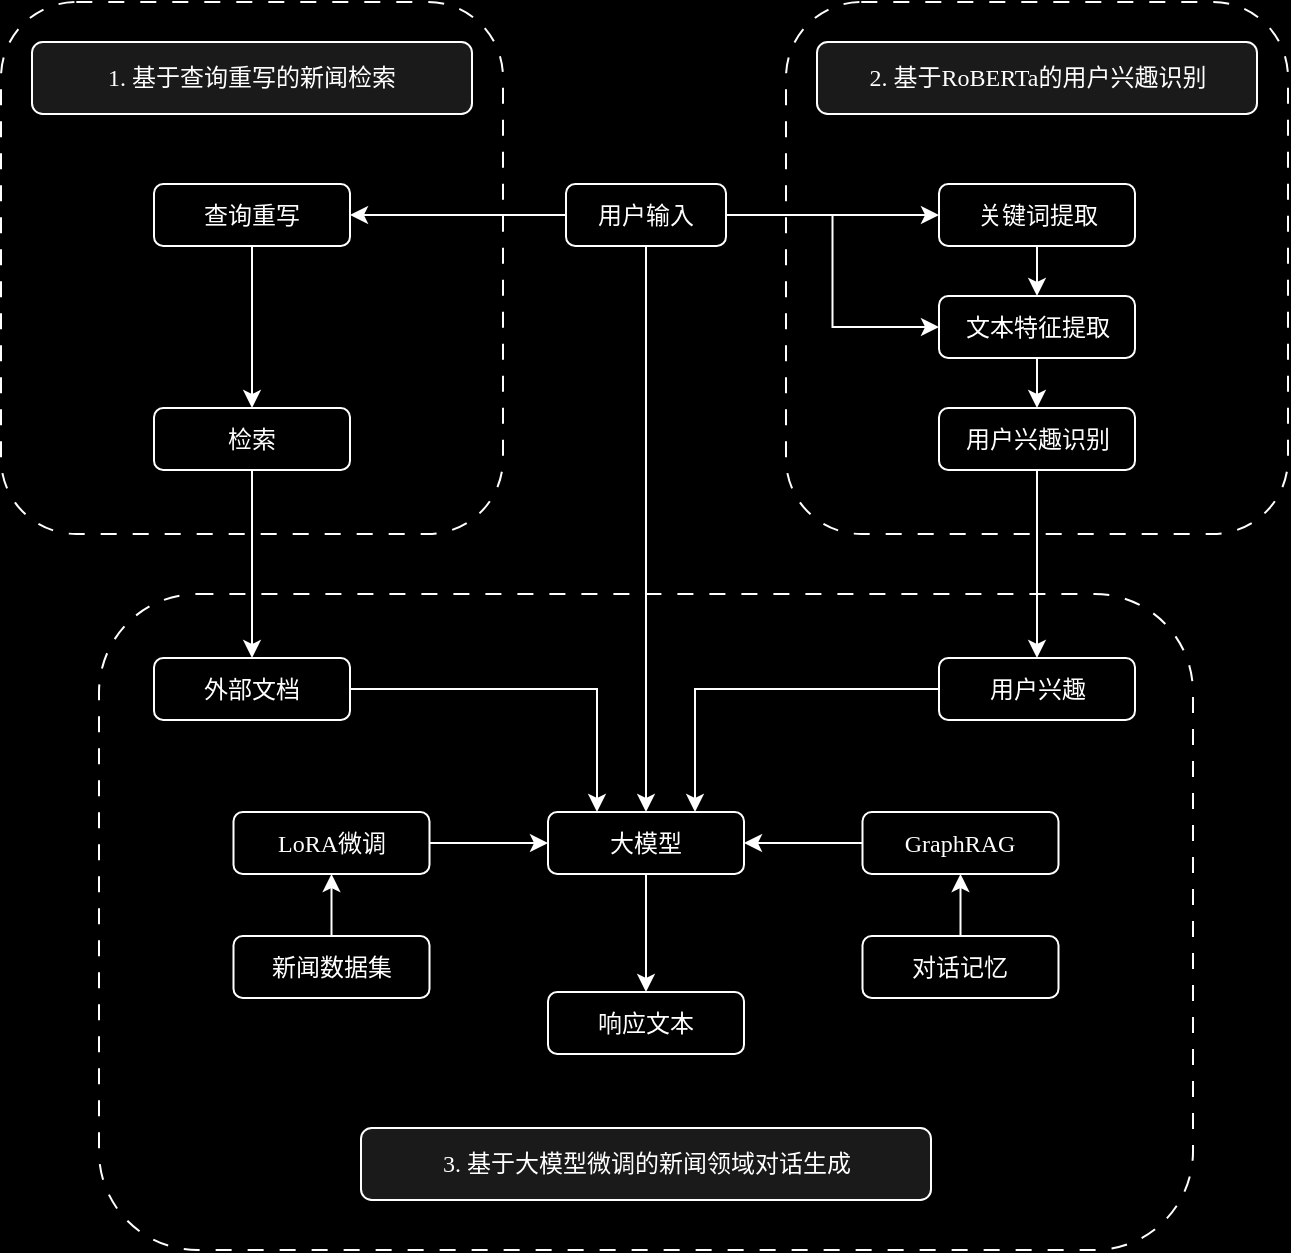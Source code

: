 <mxfile version="24.8.6">
  <diagram name="第 1 页" id="2pApoZcItzPtdxT0ktsj">
    <mxGraphModel dx="1226" dy="625" grid="0" gridSize="10" guides="1" tooltips="1" connect="1" arrows="1" fold="1" page="1" pageScale="1" pageWidth="827" pageHeight="1169" background="#000000" math="0" shadow="0">
      <root>
        <mxCell id="0" />
        <mxCell id="1" parent="0" />
        <mxCell id="x18zFKb1hzi-fj8LNEtB-25" value="" style="rounded=1;whiteSpace=wrap;html=1;arcSize=15;fillColor=none;strokeColor=#FFFFFF;dashed=1;dashPattern=8 8;" parent="1" vertex="1">
          <mxGeometry x="150.5" y="355" width="547" height="328" as="geometry" />
        </mxCell>
        <mxCell id="x18zFKb1hzi-fj8LNEtB-1" value="" style="rounded=1;whiteSpace=wrap;html=1;arcSize=15;fillColor=none;strokeColor=#FFFFFF;dashed=1;dashPattern=8 8;" parent="1" vertex="1">
          <mxGeometry x="101.5" y="59" width="251" height="266" as="geometry" />
        </mxCell>
        <mxCell id="B8AgfdGvmkef68D36bw8-1" style="edgeStyle=orthogonalEdgeStyle;rounded=0;orthogonalLoop=1;jettySize=auto;html=1;entryX=0.5;entryY=0;entryDx=0;entryDy=0;strokeColor=#FFFFFF;" edge="1" parent="1" source="x18zFKb1hzi-fj8LNEtB-2" target="x18zFKb1hzi-fj8LNEtB-6">
          <mxGeometry relative="1" as="geometry" />
        </mxCell>
        <mxCell id="x18zFKb1hzi-fj8LNEtB-2" value="&lt;font face=&quot;宋体&quot; color=&quot;#ffffff&quot;&gt;查询重写&lt;/font&gt;" style="rounded=1;whiteSpace=wrap;html=1;fillColor=#000000;strokeColor=#FFFFFF;" parent="1" vertex="1">
          <mxGeometry x="178" y="150" width="98" height="31" as="geometry" />
        </mxCell>
        <mxCell id="x18zFKb1hzi-fj8LNEtB-35" style="edgeStyle=orthogonalEdgeStyle;rounded=0;orthogonalLoop=1;jettySize=auto;html=1;exitX=0.5;exitY=1;exitDx=0;exitDy=0;strokeColor=#FFFFFF;entryX=0.5;entryY=0;entryDx=0;entryDy=0;" parent="1" source="x18zFKb1hzi-fj8LNEtB-6" target="x18zFKb1hzi-fj8LNEtB-37" edge="1">
          <mxGeometry relative="1" as="geometry" />
        </mxCell>
        <mxCell id="x18zFKb1hzi-fj8LNEtB-6" value="&lt;font face=&quot;宋体&quot; color=&quot;#ffffff&quot;&gt;检索&lt;/font&gt;" style="rounded=1;whiteSpace=wrap;html=1;fillColor=#000000;strokeColor=#FFFFFF;" parent="1" vertex="1">
          <mxGeometry x="178" y="262" width="98" height="31" as="geometry" />
        </mxCell>
        <mxCell id="x18zFKb1hzi-fj8LNEtB-10" value="&lt;font face=&quot;宋体&quot; color=&quot;#ffffff&quot;&gt;1. 基于查询重写的新闻检索&lt;/font&gt;" style="rounded=1;whiteSpace=wrap;html=1;fillColor=#1A1A1A;strokeColor=#FFFFFF;" parent="1" vertex="1">
          <mxGeometry x="117" y="79" width="220" height="36" as="geometry" />
        </mxCell>
        <mxCell id="x18zFKb1hzi-fj8LNEtB-11" value="" style="rounded=1;whiteSpace=wrap;html=1;arcSize=15;fillColor=none;strokeColor=#FFFFFF;dashed=1;dashPattern=8 8;" parent="1" vertex="1">
          <mxGeometry x="494" y="59" width="251" height="266" as="geometry" />
        </mxCell>
        <mxCell id="x18zFKb1hzi-fj8LNEtB-19" style="edgeStyle=orthogonalEdgeStyle;rounded=0;orthogonalLoop=1;jettySize=auto;html=1;exitX=0.5;exitY=1;exitDx=0;exitDy=0;entryX=0.5;entryY=0;entryDx=0;entryDy=0;strokeColor=#FFFFFF;" parent="1" source="x18zFKb1hzi-fj8LNEtB-13" target="x18zFKb1hzi-fj8LNEtB-14" edge="1">
          <mxGeometry relative="1" as="geometry" />
        </mxCell>
        <mxCell id="x18zFKb1hzi-fj8LNEtB-13" value="&lt;font face=&quot;宋体&quot; color=&quot;#ffffff&quot;&gt;关键词提取&lt;/font&gt;" style="rounded=1;whiteSpace=wrap;html=1;fillColor=#000000;strokeColor=#FFFFFF;" parent="1" vertex="1">
          <mxGeometry x="570.5" y="150" width="98" height="31" as="geometry" />
        </mxCell>
        <mxCell id="x18zFKb1hzi-fj8LNEtB-20" style="edgeStyle=orthogonalEdgeStyle;rounded=0;orthogonalLoop=1;jettySize=auto;html=1;exitX=0.5;exitY=1;exitDx=0;exitDy=0;entryX=0.5;entryY=0;entryDx=0;entryDy=0;strokeColor=#FFFFFF;" parent="1" source="x18zFKb1hzi-fj8LNEtB-14" target="x18zFKb1hzi-fj8LNEtB-15" edge="1">
          <mxGeometry relative="1" as="geometry" />
        </mxCell>
        <mxCell id="x18zFKb1hzi-fj8LNEtB-14" value="&lt;font face=&quot;宋体&quot; color=&quot;#ffffff&quot;&gt;文本特征提取&lt;/font&gt;" style="rounded=1;whiteSpace=wrap;html=1;fillColor=#000000;strokeColor=#FFFFFF;" parent="1" vertex="1">
          <mxGeometry x="570.5" y="206" width="98" height="31" as="geometry" />
        </mxCell>
        <mxCell id="x18zFKb1hzi-fj8LNEtB-39" style="edgeStyle=orthogonalEdgeStyle;rounded=0;orthogonalLoop=1;jettySize=auto;html=1;exitX=0.5;exitY=1;exitDx=0;exitDy=0;entryX=0.5;entryY=0;entryDx=0;entryDy=0;strokeColor=#FFFFFF;" parent="1" source="x18zFKb1hzi-fj8LNEtB-15" target="x18zFKb1hzi-fj8LNEtB-38" edge="1">
          <mxGeometry relative="1" as="geometry" />
        </mxCell>
        <mxCell id="x18zFKb1hzi-fj8LNEtB-15" value="&lt;font face=&quot;宋体&quot; color=&quot;#ffffff&quot;&gt;用户兴趣识别&lt;/font&gt;" style="rounded=1;whiteSpace=wrap;html=1;fillColor=#000000;strokeColor=#FFFFFF;" parent="1" vertex="1">
          <mxGeometry x="570.5" y="262" width="98" height="31" as="geometry" />
        </mxCell>
        <mxCell id="x18zFKb1hzi-fj8LNEtB-17" value="&lt;font face=&quot;宋体&quot; color=&quot;#ffffff&quot;&gt;2. 基于RoBERTa的用户兴趣识别&lt;/font&gt;" style="rounded=1;whiteSpace=wrap;html=1;fillColor=#1A1A1A;strokeColor=#FFFFFF;align=center;verticalAlign=middle;fontFamily=Helvetica;fontSize=12;fontColor=default;" parent="1" vertex="1">
          <mxGeometry x="509.5" y="79" width="220" height="36" as="geometry" />
        </mxCell>
        <mxCell id="x18zFKb1hzi-fj8LNEtB-22" style="edgeStyle=orthogonalEdgeStyle;rounded=0;orthogonalLoop=1;jettySize=auto;html=1;exitX=0;exitY=0.5;exitDx=0;exitDy=0;entryX=1;entryY=0.5;entryDx=0;entryDy=0;strokeColor=#FFFFFF;" parent="1" source="x18zFKb1hzi-fj8LNEtB-21" target="x18zFKb1hzi-fj8LNEtB-2" edge="1">
          <mxGeometry relative="1" as="geometry" />
        </mxCell>
        <mxCell id="x18zFKb1hzi-fj8LNEtB-23" style="edgeStyle=orthogonalEdgeStyle;rounded=0;orthogonalLoop=1;jettySize=auto;html=1;exitX=1;exitY=0.5;exitDx=0;exitDy=0;entryX=0;entryY=0.5;entryDx=0;entryDy=0;strokeColor=#FFFFFF;" parent="1" source="x18zFKb1hzi-fj8LNEtB-21" target="x18zFKb1hzi-fj8LNEtB-13" edge="1">
          <mxGeometry relative="1" as="geometry" />
        </mxCell>
        <mxCell id="x18zFKb1hzi-fj8LNEtB-24" style="edgeStyle=orthogonalEdgeStyle;rounded=0;orthogonalLoop=1;jettySize=auto;html=1;exitX=1;exitY=0.5;exitDx=0;exitDy=0;entryX=0;entryY=0.5;entryDx=0;entryDy=0;strokeColor=#FFFFFF;" parent="1" source="x18zFKb1hzi-fj8LNEtB-21" target="x18zFKb1hzi-fj8LNEtB-14" edge="1">
          <mxGeometry relative="1" as="geometry" />
        </mxCell>
        <mxCell id="x18zFKb1hzi-fj8LNEtB-53" style="edgeStyle=orthogonalEdgeStyle;rounded=0;orthogonalLoop=1;jettySize=auto;html=1;exitX=0.5;exitY=1;exitDx=0;exitDy=0;entryX=0.5;entryY=0;entryDx=0;entryDy=0;strokeColor=#FFFFFF;" parent="1" source="x18zFKb1hzi-fj8LNEtB-21" target="x18zFKb1hzi-fj8LNEtB-27" edge="1">
          <mxGeometry relative="1" as="geometry" />
        </mxCell>
        <mxCell id="x18zFKb1hzi-fj8LNEtB-21" value="&lt;font face=&quot;宋体&quot; color=&quot;#ffffff&quot;&gt;用户输入&lt;/font&gt;" style="rounded=1;whiteSpace=wrap;html=1;fillColor=#000000;strokeColor=#FFFFFF;" parent="1" vertex="1">
          <mxGeometry x="384" y="150" width="80" height="31" as="geometry" />
        </mxCell>
        <mxCell id="x18zFKb1hzi-fj8LNEtB-46" style="edgeStyle=orthogonalEdgeStyle;rounded=0;orthogonalLoop=1;jettySize=auto;html=1;exitX=0.5;exitY=1;exitDx=0;exitDy=0;entryX=0.5;entryY=0;entryDx=0;entryDy=0;strokeColor=#FFFFFF;" parent="1" source="x18zFKb1hzi-fj8LNEtB-27" target="x18zFKb1hzi-fj8LNEtB-40" edge="1">
          <mxGeometry relative="1" as="geometry" />
        </mxCell>
        <mxCell id="x18zFKb1hzi-fj8LNEtB-27" value="&lt;font face=&quot;宋体&quot; color=&quot;#ffffff&quot;&gt;大模型&lt;/font&gt;" style="rounded=1;whiteSpace=wrap;html=1;fillColor=#000000;strokeColor=#FFFFFF;" parent="1" vertex="1">
          <mxGeometry x="375" y="464" width="98" height="31" as="geometry" />
        </mxCell>
        <mxCell id="x18zFKb1hzi-fj8LNEtB-31" value="&lt;font face=&quot;宋体&quot; color=&quot;#ffffff&quot;&gt;3. 基于大模型微调的新闻领域对话生成&lt;/font&gt;" style="rounded=1;whiteSpace=wrap;html=1;fillColor=#1A1A1A;strokeColor=#FFFFFF;" parent="1" vertex="1">
          <mxGeometry x="281.5" y="622" width="285" height="36" as="geometry" />
        </mxCell>
        <mxCell id="x18zFKb1hzi-fj8LNEtB-47" style="edgeStyle=orthogonalEdgeStyle;rounded=0;orthogonalLoop=1;jettySize=auto;html=1;exitX=1;exitY=0.5;exitDx=0;exitDy=0;entryX=0.25;entryY=0;entryDx=0;entryDy=0;strokeColor=#FFFFFF;" parent="1" source="x18zFKb1hzi-fj8LNEtB-37" target="x18zFKb1hzi-fj8LNEtB-27" edge="1">
          <mxGeometry relative="1" as="geometry" />
        </mxCell>
        <mxCell id="x18zFKb1hzi-fj8LNEtB-37" value="&lt;font face=&quot;宋体&quot; color=&quot;#ffffff&quot;&gt;外部文档&lt;/font&gt;" style="rounded=1;whiteSpace=wrap;html=1;fillColor=#000000;strokeColor=#FFFFFF;" parent="1" vertex="1">
          <mxGeometry x="178" y="387" width="98" height="31" as="geometry" />
        </mxCell>
        <mxCell id="x18zFKb1hzi-fj8LNEtB-50" style="edgeStyle=orthogonalEdgeStyle;rounded=0;orthogonalLoop=1;jettySize=auto;html=1;exitX=0;exitY=0.5;exitDx=0;exitDy=0;entryX=0.75;entryY=0;entryDx=0;entryDy=0;strokeColor=#FFFFFF;" parent="1" source="x18zFKb1hzi-fj8LNEtB-38" target="x18zFKb1hzi-fj8LNEtB-27" edge="1">
          <mxGeometry relative="1" as="geometry" />
        </mxCell>
        <mxCell id="x18zFKb1hzi-fj8LNEtB-38" value="&lt;font face=&quot;宋体&quot; color=&quot;#ffffff&quot;&gt;用户兴趣&lt;/font&gt;" style="rounded=1;whiteSpace=wrap;html=1;fillColor=#000000;strokeColor=#FFFFFF;" parent="1" vertex="1">
          <mxGeometry x="570.5" y="387" width="98" height="31" as="geometry" />
        </mxCell>
        <mxCell id="x18zFKb1hzi-fj8LNEtB-40" value="&lt;font face=&quot;宋体&quot; color=&quot;#ffffff&quot;&gt;响应文本&lt;/font&gt;" style="rounded=1;whiteSpace=wrap;html=1;fillColor=#000000;strokeColor=#FFFFFF;" parent="1" vertex="1">
          <mxGeometry x="375" y="554" width="98" height="31" as="geometry" />
        </mxCell>
        <mxCell id="x18zFKb1hzi-fj8LNEtB-42" style="edgeStyle=orthogonalEdgeStyle;rounded=0;orthogonalLoop=1;jettySize=auto;html=1;exitX=1;exitY=0.5;exitDx=0;exitDy=0;entryX=0;entryY=0.5;entryDx=0;entryDy=0;strokeColor=#FFFFFF;" parent="1" source="x18zFKb1hzi-fj8LNEtB-41" target="x18zFKb1hzi-fj8LNEtB-27" edge="1">
          <mxGeometry relative="1" as="geometry" />
        </mxCell>
        <mxCell id="x18zFKb1hzi-fj8LNEtB-41" value="&lt;font face=&quot;宋体&quot; color=&quot;#ffffff&quot;&gt;LoRA微调&lt;/font&gt;" style="rounded=1;whiteSpace=wrap;html=1;fillColor=#000000;strokeColor=#FFFFFF;" parent="1" vertex="1">
          <mxGeometry x="217.75" y="464" width="98" height="31" as="geometry" />
        </mxCell>
        <mxCell id="x18zFKb1hzi-fj8LNEtB-45" style="edgeStyle=orthogonalEdgeStyle;rounded=0;orthogonalLoop=1;jettySize=auto;html=1;exitX=0.5;exitY=0;exitDx=0;exitDy=0;entryX=0.5;entryY=1;entryDx=0;entryDy=0;strokeColor=#FFFFFF;" parent="1" source="x18zFKb1hzi-fj8LNEtB-43" target="x18zFKb1hzi-fj8LNEtB-41" edge="1">
          <mxGeometry relative="1" as="geometry" />
        </mxCell>
        <mxCell id="x18zFKb1hzi-fj8LNEtB-43" value="&lt;font face=&quot;宋体&quot; color=&quot;#ffffff&quot;&gt;新闻数据集&lt;/font&gt;" style="rounded=1;whiteSpace=wrap;html=1;fillColor=#000000;strokeColor=#FFFFFF;" parent="1" vertex="1">
          <mxGeometry x="217.75" y="526" width="98" height="31" as="geometry" />
        </mxCell>
        <mxCell id="x18zFKb1hzi-fj8LNEtB-49" style="edgeStyle=orthogonalEdgeStyle;rounded=0;orthogonalLoop=1;jettySize=auto;html=1;exitX=0;exitY=0.5;exitDx=0;exitDy=0;entryX=1;entryY=0.5;entryDx=0;entryDy=0;strokeColor=#FFFFFF;" parent="1" source="x18zFKb1hzi-fj8LNEtB-48" target="x18zFKb1hzi-fj8LNEtB-27" edge="1">
          <mxGeometry relative="1" as="geometry" />
        </mxCell>
        <mxCell id="x18zFKb1hzi-fj8LNEtB-48" value="&lt;font face=&quot;宋体&quot; color=&quot;#ffffff&quot;&gt;GraphRAG&lt;/font&gt;" style="rounded=1;whiteSpace=wrap;html=1;fillColor=#000000;strokeColor=#FFFFFF;" parent="1" vertex="1">
          <mxGeometry x="532.25" y="464" width="98" height="31" as="geometry" />
        </mxCell>
        <mxCell id="x18zFKb1hzi-fj8LNEtB-52" style="edgeStyle=orthogonalEdgeStyle;rounded=0;orthogonalLoop=1;jettySize=auto;html=1;exitX=0.5;exitY=0;exitDx=0;exitDy=0;entryX=0.5;entryY=1;entryDx=0;entryDy=0;strokeColor=#FFFFFF;" parent="1" source="x18zFKb1hzi-fj8LNEtB-51" target="x18zFKb1hzi-fj8LNEtB-48" edge="1">
          <mxGeometry relative="1" as="geometry" />
        </mxCell>
        <mxCell id="x18zFKb1hzi-fj8LNEtB-51" value="&lt;font face=&quot;宋体&quot; color=&quot;#ffffff&quot;&gt;对话记忆&lt;/font&gt;" style="rounded=1;whiteSpace=wrap;html=1;fillColor=#000000;strokeColor=#FFFFFF;" parent="1" vertex="1">
          <mxGeometry x="532.25" y="526" width="98" height="31" as="geometry" />
        </mxCell>
      </root>
    </mxGraphModel>
  </diagram>
</mxfile>
